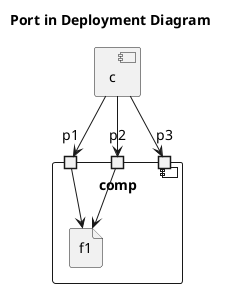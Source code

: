 @startuml
title Port in Deployment Diagram
component c

component comp {
    file f1
    portin p1
    portin p2
    portin p3
}

' c --> f1: 1st
' c --> f1: 2nd
' c --> f1: 3rd

c --> p1
c --> p2
c --> p3
p1 --> f1
p2 --> f1

@enduml